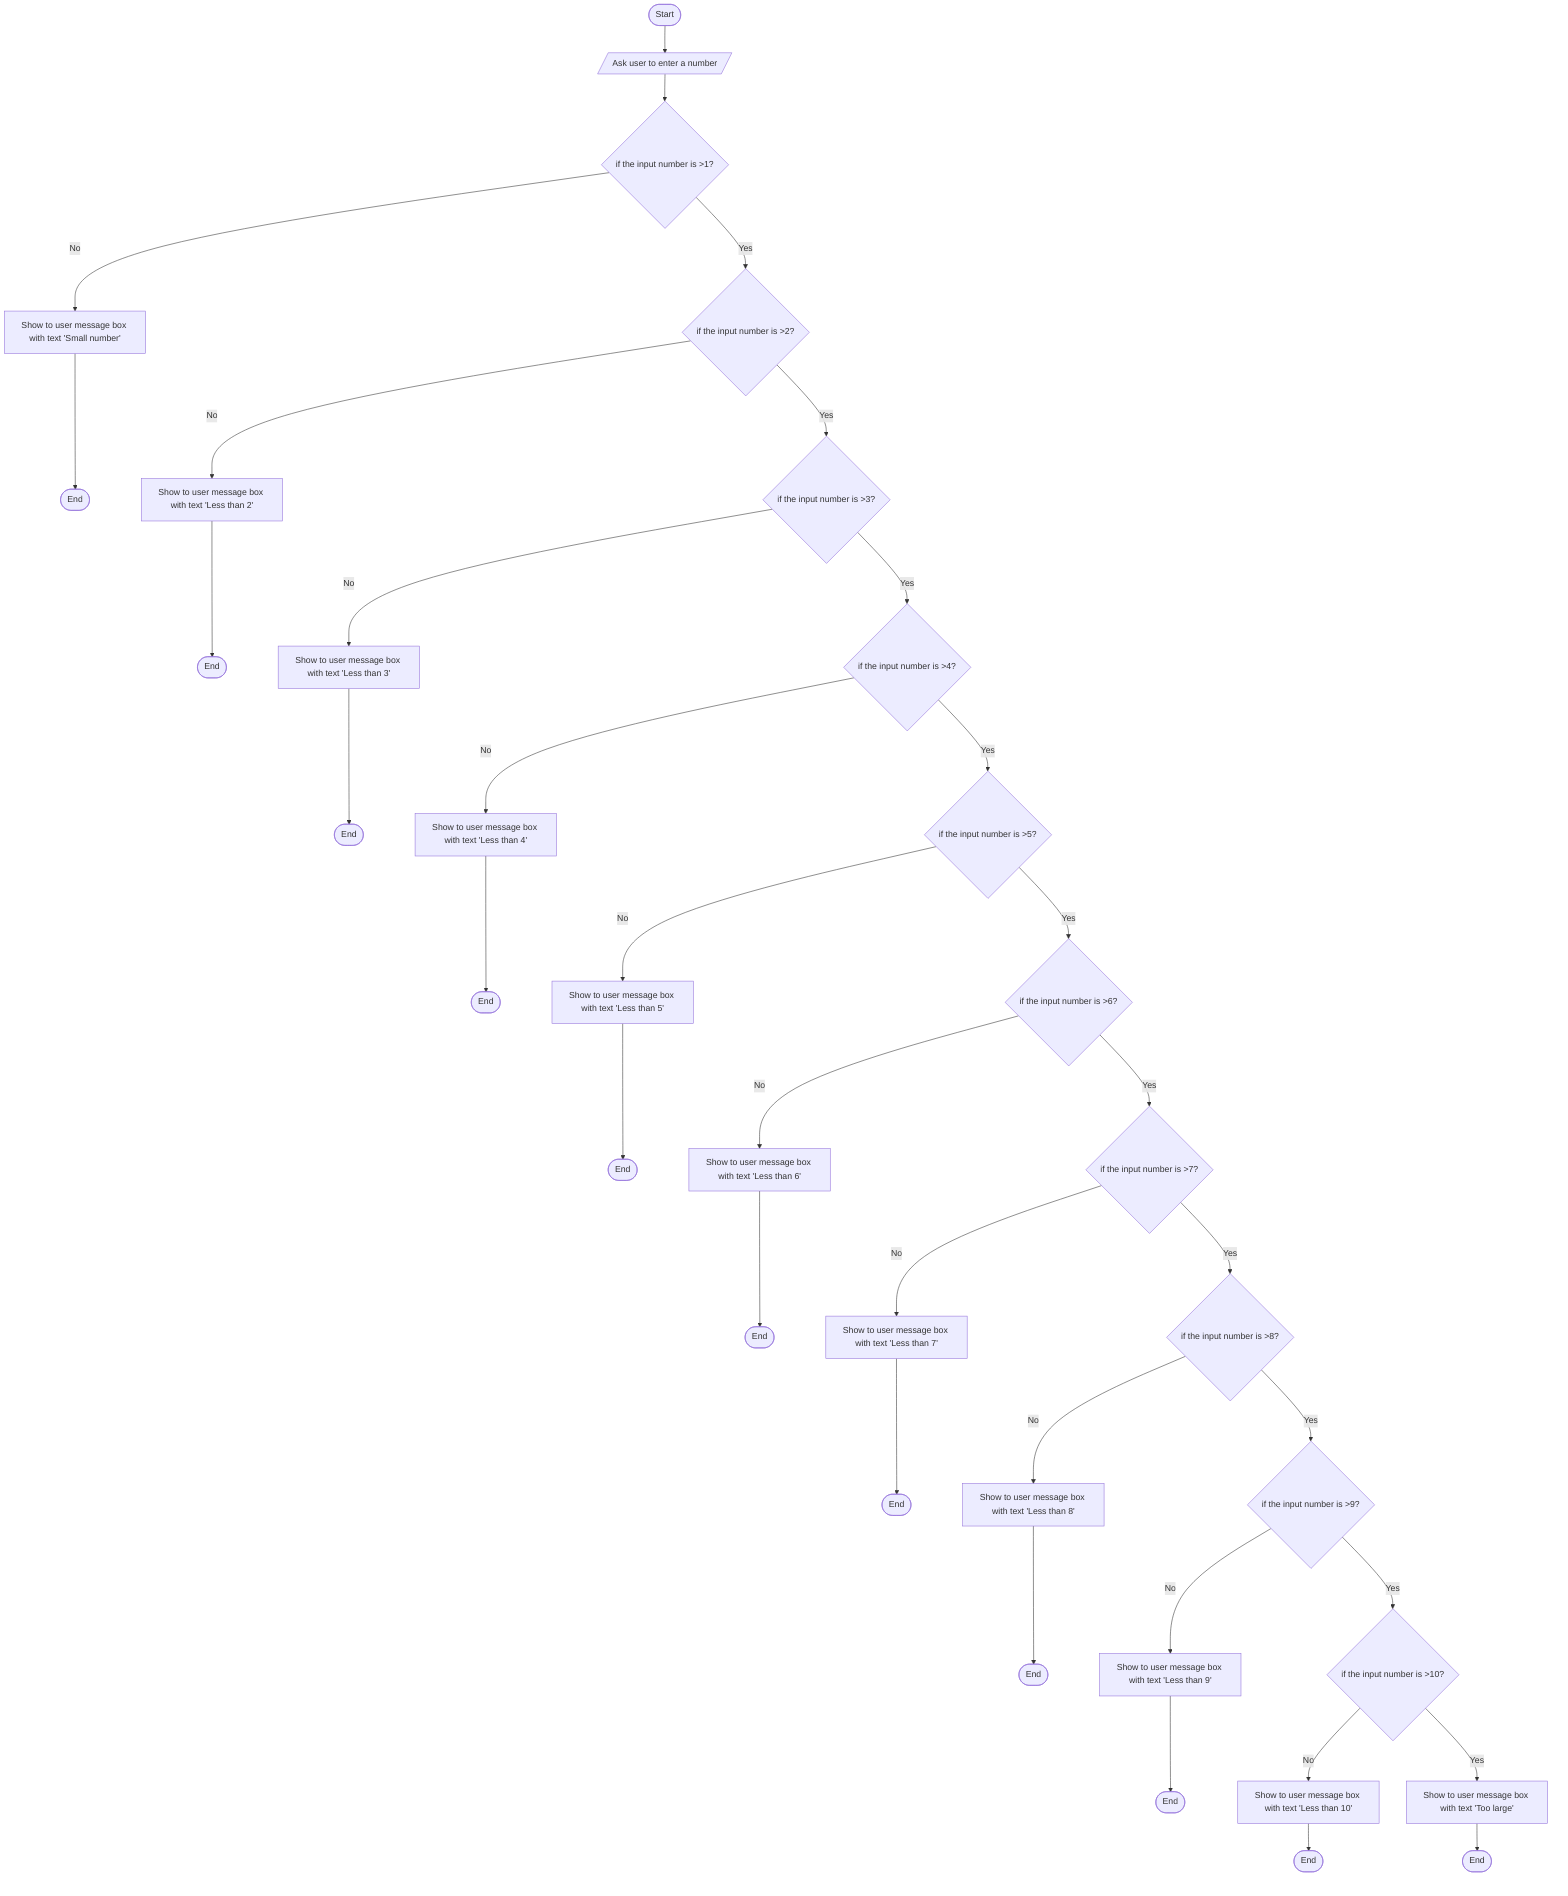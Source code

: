 flowchart TD
    A(["Start"]) --> n1["Ask user to enter a number"]
    n1 --> E{"if the input number is >1?"}
    E -- No --> H@{ label: "Show to user message box with text 'Small number'" }
    H --> n2(["End"])
    E -- Yes --> F{"if the input number is >2?"}
    F -- No --> n3@{ label: "Show to user message box with text 'Less than 2'" }
    n3 --> n4(["End"])
    F -- Yes --> G{"if the input number is >3?"}
    G -- No --> n5@{ label: "Show to user message box with text 'Less than 3'" }
    n5 --> n6(["End"])
    G -- Yes --> I{"if the input number is >4?"}
    I -- No --> n7@{ label: "Show to user message box with text 'Less than 4'" }
    n7 --> n8(["End"])
    I -- Yes --> J{"if the input number is >5?"}
    J -- No --> n9@{ label: "Show to user message box with text 'Less than 5'" }
    n9 --> n10(["End"])
    J -- Yes --> K{"if the input number is >6?"}
    K -- No --> n11@{ label: "Show to user message box with text 'Less than 6'" }
    n11 --> n12(["End"])
    K -- Yes --> L{"if the input number is >7?"}
    L -- No --> n13@{ label: "Show to user message box with text 'Less than 7'" }
    n13 --> n14(["End"])
    L -- Yes --> M{"if the input number is >8?"}
    M -- No --> n15@{ label: "Show to user message box with text 'Less than 8'" }
    n15 --> n16(["End"])
    M -- Yes --> N{"if the input number is >9?"}
    N -- No --> n17@{ label: "Show to user message box with text 'Less than 9'" }
    n17 --> n18(["End"])
    N -- Yes --> O{"if the input number is >10?"}
    O -- No --> n19@{ label: "Show to user message box with text 'Less than 10'" }
    n19 --> n20(["End"])
    O -- Yes --> n21@{ label: "Show to user message box with text 'Too large'" }
    n21 --> n22(["End"])

    %% Shape overrides
    F@{ shape: diam }
    G@{ shape: diam }
    I@{ shape: diam }
    J@{ shape: diam }
    K@{ shape: diam }
    L@{ shape: diam }
    M@{ shape: diam }
    N@{ shape: diam }
    O@{ shape: diam }

    H@{ shape: rect }
    n3@{ shape: rect }
    n5@{ shape: rect }
    n7@{ shape: rect }
    n9@{ shape: rect }
    n11@{ shape: rect }
    n13@{ shape: rect }
    n15@{ shape: rect }
    n17@{ shape: rect }
    n19@{ shape: rect }
    n21@{ shape: rect }

    n1@{ shape: lean-r }